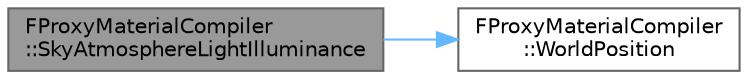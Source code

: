 digraph "FProxyMaterialCompiler::SkyAtmosphereLightIlluminance"
{
 // INTERACTIVE_SVG=YES
 // LATEX_PDF_SIZE
  bgcolor="transparent";
  edge [fontname=Helvetica,fontsize=10,labelfontname=Helvetica,labelfontsize=10];
  node [fontname=Helvetica,fontsize=10,shape=box,height=0.2,width=0.4];
  rankdir="LR";
  Node1 [id="Node000001",label="FProxyMaterialCompiler\l::SkyAtmosphereLightIlluminance",height=0.2,width=0.4,color="gray40", fillcolor="grey60", style="filled", fontcolor="black",tooltip=" "];
  Node1 -> Node2 [id="edge1_Node000001_Node000002",color="steelblue1",style="solid",tooltip=" "];
  Node2 [id="Node000002",label="FProxyMaterialCompiler\l::WorldPosition",height=0.2,width=0.4,color="grey40", fillcolor="white", style="filled",URL="$dc/d28/classFProxyMaterialCompiler.html#a8d42571b38bf0d963a1acb14636d74a5",tooltip=" "];
}
